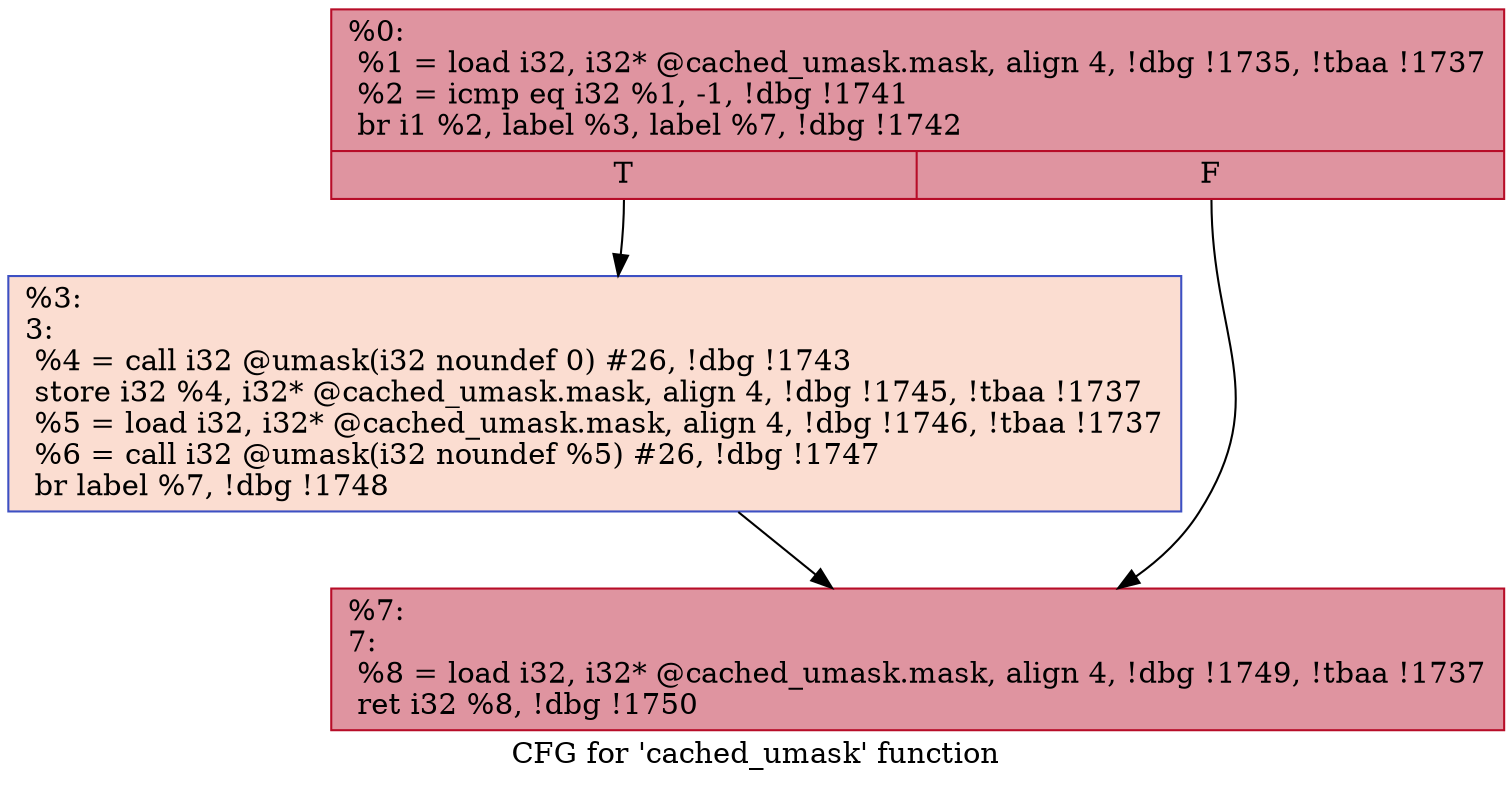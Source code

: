 digraph "CFG for 'cached_umask' function" {
	label="CFG for 'cached_umask' function";

	Node0x1845790 [shape=record,color="#b70d28ff", style=filled, fillcolor="#b70d2870",label="{%0:\l  %1 = load i32, i32* @cached_umask.mask, align 4, !dbg !1735, !tbaa !1737\l  %2 = icmp eq i32 %1, -1, !dbg !1741\l  br i1 %2, label %3, label %7, !dbg !1742\l|{<s0>T|<s1>F}}"];
	Node0x1845790:s0 -> Node0x18457e0;
	Node0x1845790:s1 -> Node0x1845830;
	Node0x18457e0 [shape=record,color="#3d50c3ff", style=filled, fillcolor="#f7b39670",label="{%3:\l3:                                                \l  %4 = call i32 @umask(i32 noundef 0) #26, !dbg !1743\l  store i32 %4, i32* @cached_umask.mask, align 4, !dbg !1745, !tbaa !1737\l  %5 = load i32, i32* @cached_umask.mask, align 4, !dbg !1746, !tbaa !1737\l  %6 = call i32 @umask(i32 noundef %5) #26, !dbg !1747\l  br label %7, !dbg !1748\l}"];
	Node0x18457e0 -> Node0x1845830;
	Node0x1845830 [shape=record,color="#b70d28ff", style=filled, fillcolor="#b70d2870",label="{%7:\l7:                                                \l  %8 = load i32, i32* @cached_umask.mask, align 4, !dbg !1749, !tbaa !1737\l  ret i32 %8, !dbg !1750\l}"];
}
